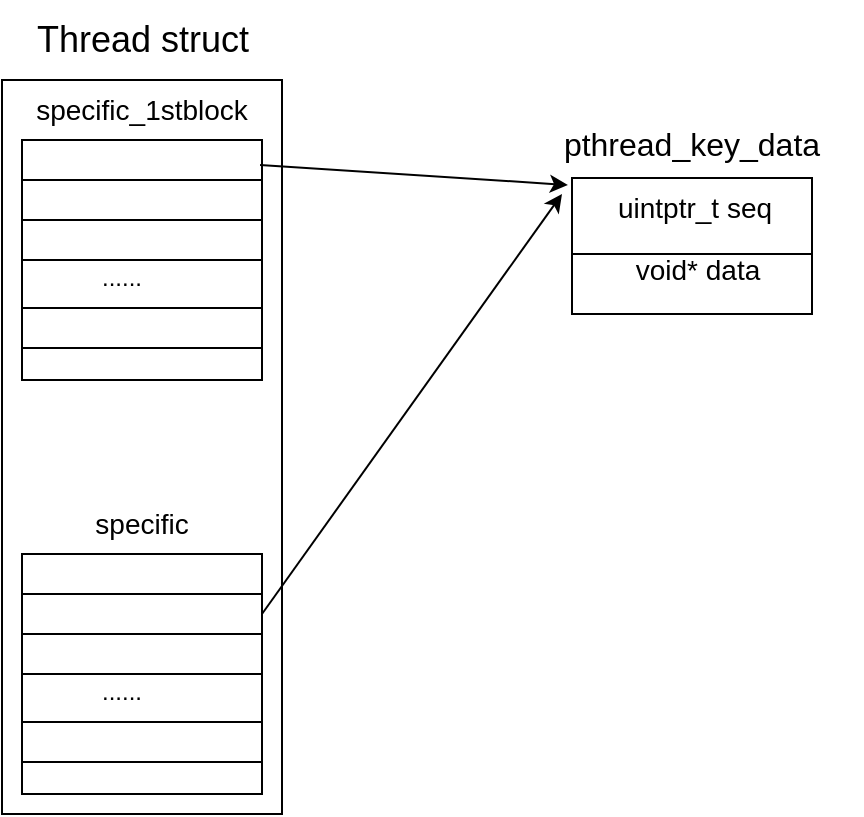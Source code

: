 <mxfile version="21.7.2" type="device">
  <diagram name="第 1 页" id="8F3J_xZsMCBzZ8j09Nm7">
    <mxGraphModel dx="954" dy="585" grid="1" gridSize="10" guides="1" tooltips="1" connect="1" arrows="1" fold="1" page="1" pageScale="1" pageWidth="827" pageHeight="1169" math="0" shadow="0">
      <root>
        <mxCell id="0" />
        <mxCell id="1" parent="0" />
        <mxCell id="NkU5MeKO8JjxOITZvHsi-1" value="" style="rounded=0;whiteSpace=wrap;html=1;" vertex="1" parent="1">
          <mxGeometry x="310" y="213" width="140" height="367" as="geometry" />
        </mxCell>
        <mxCell id="NkU5MeKO8JjxOITZvHsi-2" value="&lt;font style=&quot;font-size: 18px;&quot;&gt;Thread struct&lt;/font&gt;" style="text;html=1;align=center;verticalAlign=middle;resizable=0;points=[];autosize=1;strokeColor=none;fillColor=none;" vertex="1" parent="1">
          <mxGeometry x="315" y="173" width="130" height="40" as="geometry" />
        </mxCell>
        <mxCell id="NkU5MeKO8JjxOITZvHsi-12" value="" style="group" vertex="1" connectable="0" parent="1">
          <mxGeometry x="320" y="213" width="120" height="150" as="geometry" />
        </mxCell>
        <mxCell id="NkU5MeKO8JjxOITZvHsi-9" value="" style="group" vertex="1" connectable="0" parent="NkU5MeKO8JjxOITZvHsi-12">
          <mxGeometry y="30" width="120" height="120" as="geometry" />
        </mxCell>
        <mxCell id="NkU5MeKO8JjxOITZvHsi-5" value="" style="rounded=0;whiteSpace=wrap;html=1;" vertex="1" parent="NkU5MeKO8JjxOITZvHsi-9">
          <mxGeometry width="120" height="120" as="geometry" />
        </mxCell>
        <mxCell id="NkU5MeKO8JjxOITZvHsi-6" value="" style="rounded=0;whiteSpace=wrap;html=1;" vertex="1" parent="NkU5MeKO8JjxOITZvHsi-9">
          <mxGeometry y="20" width="120" height="20" as="geometry" />
        </mxCell>
        <mxCell id="NkU5MeKO8JjxOITZvHsi-7" value="" style="rounded=0;whiteSpace=wrap;html=1;" vertex="1" parent="NkU5MeKO8JjxOITZvHsi-9">
          <mxGeometry y="40" width="120" height="20" as="geometry" />
        </mxCell>
        <mxCell id="NkU5MeKO8JjxOITZvHsi-8" value="" style="rounded=0;whiteSpace=wrap;html=1;" vertex="1" parent="NkU5MeKO8JjxOITZvHsi-9">
          <mxGeometry y="84" width="120" height="20" as="geometry" />
        </mxCell>
        <mxCell id="NkU5MeKO8JjxOITZvHsi-10" value="......" style="text;html=1;strokeColor=none;fillColor=none;align=center;verticalAlign=middle;whiteSpace=wrap;rounded=0;" vertex="1" parent="NkU5MeKO8JjxOITZvHsi-9">
          <mxGeometry x="20" y="54" width="60" height="30" as="geometry" />
        </mxCell>
        <mxCell id="NkU5MeKO8JjxOITZvHsi-11" value="&lt;font style=&quot;font-size: 14px;&quot;&gt;specific_1stblock&lt;/font&gt;" style="text;html=1;strokeColor=none;fillColor=none;align=center;verticalAlign=middle;whiteSpace=wrap;rounded=0;" vertex="1" parent="NkU5MeKO8JjxOITZvHsi-12">
          <mxGeometry x="30" width="60" height="30" as="geometry" />
        </mxCell>
        <mxCell id="NkU5MeKO8JjxOITZvHsi-13" value="" style="group" vertex="1" connectable="0" parent="1">
          <mxGeometry x="320" y="450" width="120" height="120" as="geometry" />
        </mxCell>
        <mxCell id="NkU5MeKO8JjxOITZvHsi-14" value="" style="rounded=0;whiteSpace=wrap;html=1;" vertex="1" parent="NkU5MeKO8JjxOITZvHsi-13">
          <mxGeometry width="120" height="120" as="geometry" />
        </mxCell>
        <mxCell id="NkU5MeKO8JjxOITZvHsi-15" value="" style="rounded=0;whiteSpace=wrap;html=1;" vertex="1" parent="NkU5MeKO8JjxOITZvHsi-13">
          <mxGeometry y="20" width="120" height="20" as="geometry" />
        </mxCell>
        <mxCell id="NkU5MeKO8JjxOITZvHsi-16" value="" style="rounded=0;whiteSpace=wrap;html=1;" vertex="1" parent="NkU5MeKO8JjxOITZvHsi-13">
          <mxGeometry y="40" width="120" height="20" as="geometry" />
        </mxCell>
        <mxCell id="NkU5MeKO8JjxOITZvHsi-17" value="" style="rounded=0;whiteSpace=wrap;html=1;" vertex="1" parent="NkU5MeKO8JjxOITZvHsi-13">
          <mxGeometry y="84" width="120" height="20" as="geometry" />
        </mxCell>
        <mxCell id="NkU5MeKO8JjxOITZvHsi-18" value="......" style="text;html=1;strokeColor=none;fillColor=none;align=center;verticalAlign=middle;whiteSpace=wrap;rounded=0;" vertex="1" parent="NkU5MeKO8JjxOITZvHsi-13">
          <mxGeometry x="20" y="54" width="60" height="30" as="geometry" />
        </mxCell>
        <mxCell id="NkU5MeKO8JjxOITZvHsi-19" value="&lt;font style=&quot;font-size: 14px;&quot;&gt;specific&lt;/font&gt;" style="text;html=1;strokeColor=none;fillColor=none;align=center;verticalAlign=middle;whiteSpace=wrap;rounded=0;" vertex="1" parent="1">
          <mxGeometry x="350" y="420" width="60" height="30" as="geometry" />
        </mxCell>
        <mxCell id="NkU5MeKO8JjxOITZvHsi-27" value="" style="endArrow=classic;html=1;rounded=0;exitX=0.992;exitY=0.104;exitDx=0;exitDy=0;exitPerimeter=0;entryX=0.135;entryY=1.183;entryDx=0;entryDy=0;entryPerimeter=0;" edge="1" parent="1" source="NkU5MeKO8JjxOITZvHsi-5" target="NkU5MeKO8JjxOITZvHsi-24">
          <mxGeometry width="50" height="50" relative="1" as="geometry">
            <mxPoint x="510" y="350" as="sourcePoint" />
            <mxPoint x="560" y="300" as="targetPoint" />
          </mxGeometry>
        </mxCell>
        <mxCell id="NkU5MeKO8JjxOITZvHsi-28" value="" style="group" vertex="1" connectable="0" parent="1">
          <mxGeometry x="570" y="230" width="170" height="100" as="geometry" />
        </mxCell>
        <mxCell id="NkU5MeKO8JjxOITZvHsi-20" value="" style="rounded=0;whiteSpace=wrap;html=1;" vertex="1" parent="NkU5MeKO8JjxOITZvHsi-28">
          <mxGeometry x="25" y="32" width="120" height="60" as="geometry" />
        </mxCell>
        <mxCell id="NkU5MeKO8JjxOITZvHsi-21" value="" style="rounded=0;whiteSpace=wrap;html=1;" vertex="1" parent="NkU5MeKO8JjxOITZvHsi-28">
          <mxGeometry x="25" y="70" width="120" height="30" as="geometry" />
        </mxCell>
        <mxCell id="NkU5MeKO8JjxOITZvHsi-25" value="" style="group" vertex="1" connectable="0" parent="NkU5MeKO8JjxOITZvHsi-28">
          <mxGeometry width="170" height="93" as="geometry" />
        </mxCell>
        <mxCell id="NkU5MeKO8JjxOITZvHsi-22" value="&lt;font style=&quot;font-size: 14px;&quot;&gt;uintptr_t seq&lt;/font&gt;" style="text;html=1;strokeColor=none;fillColor=none;align=center;verticalAlign=middle;whiteSpace=wrap;rounded=0;" vertex="1" parent="NkU5MeKO8JjxOITZvHsi-25">
          <mxGeometry x="39" y="30" width="95" height="33" as="geometry" />
        </mxCell>
        <mxCell id="NkU5MeKO8JjxOITZvHsi-23" value="&lt;font style=&quot;font-size: 14px;&quot;&gt;void* data&lt;/font&gt;" style="text;html=1;strokeColor=none;fillColor=none;align=center;verticalAlign=middle;whiteSpace=wrap;rounded=0;" vertex="1" parent="NkU5MeKO8JjxOITZvHsi-25">
          <mxGeometry x="39" y="63" width="98" height="30" as="geometry" />
        </mxCell>
        <mxCell id="NkU5MeKO8JjxOITZvHsi-24" value="&lt;font style=&quot;font-size: 16px;&quot;&gt;pthread_key_data&lt;/font&gt;" style="text;html=1;strokeColor=none;fillColor=none;align=center;verticalAlign=middle;whiteSpace=wrap;rounded=0;" vertex="1" parent="NkU5MeKO8JjxOITZvHsi-25">
          <mxGeometry width="170" height="30" as="geometry" />
        </mxCell>
        <mxCell id="NkU5MeKO8JjxOITZvHsi-29" value="" style="endArrow=classic;html=1;rounded=0;exitX=1;exitY=0.5;exitDx=0;exitDy=0;" edge="1" parent="1" source="NkU5MeKO8JjxOITZvHsi-15">
          <mxGeometry width="50" height="50" relative="1" as="geometry">
            <mxPoint x="530" y="480" as="sourcePoint" />
            <mxPoint x="590" y="270" as="targetPoint" />
          </mxGeometry>
        </mxCell>
      </root>
    </mxGraphModel>
  </diagram>
</mxfile>
